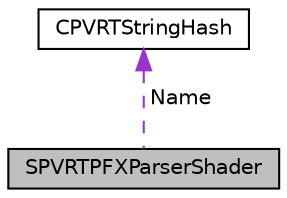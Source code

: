 digraph "SPVRTPFXParserShader"
{
  edge [fontname="Helvetica",fontsize="10",labelfontname="Helvetica",labelfontsize="10"];
  node [fontname="Helvetica",fontsize="10",shape=record];
  Node1 [label="SPVRTPFXParserShader",height=0.2,width=0.4,color="black", fillcolor="grey75", style="filled", fontcolor="black"];
  Node2 -> Node1 [dir="back",color="darkorchid3",fontsize="10",style="dashed",label=" Name" ,fontname="Helvetica"];
  Node2 [label="CPVRTStringHash",height=0.2,width=0.4,color="black", fillcolor="white", style="filled",URL="$class_c_p_v_r_t_string_hash.html",tooltip="Inherits from PVRTString to include PVRTHash functionality for quick string compares. "];
}
